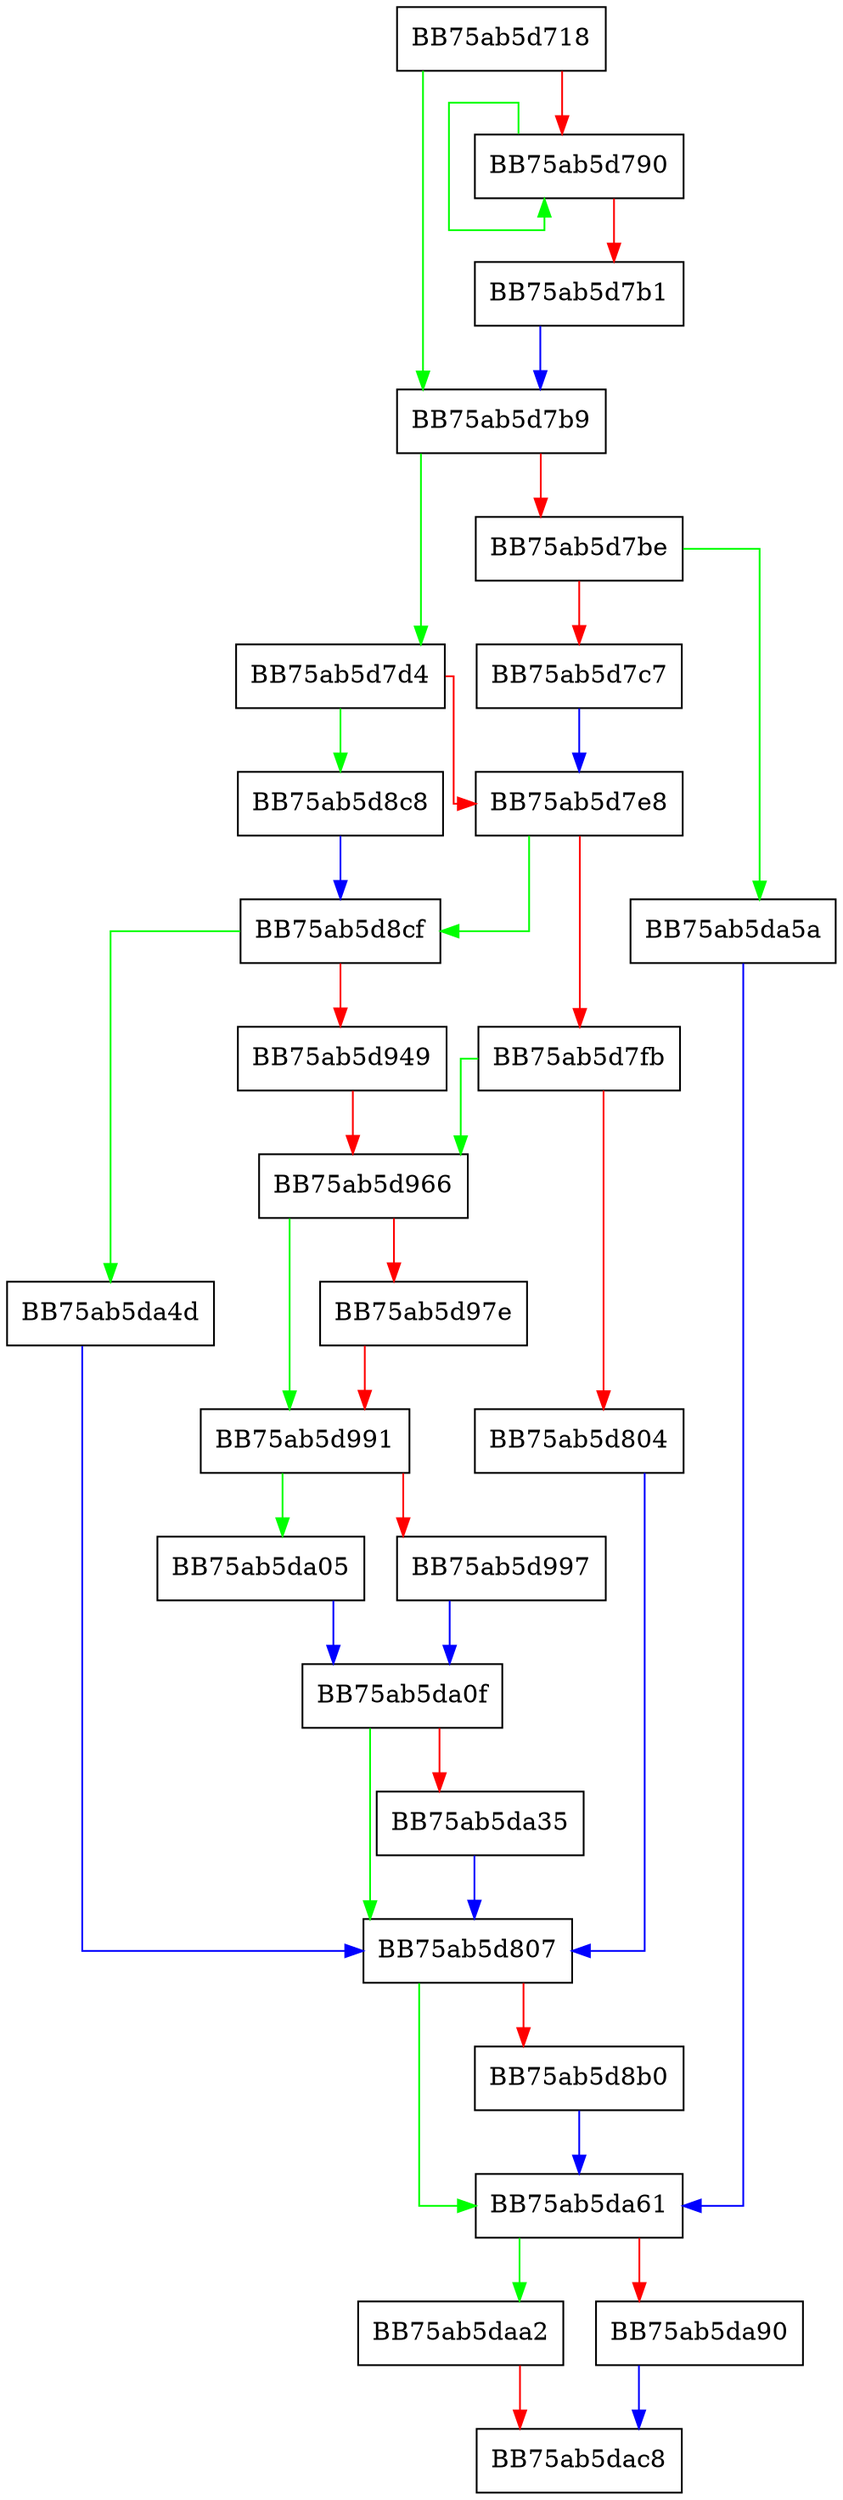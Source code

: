digraph windowCodeDefaultStep {
  node [shape="box"];
  graph [splines=ortho];
  BB75ab5d718 -> BB75ab5d7b9 [color="green"];
  BB75ab5d718 -> BB75ab5d790 [color="red"];
  BB75ab5d790 -> BB75ab5d790 [color="green"];
  BB75ab5d790 -> BB75ab5d7b1 [color="red"];
  BB75ab5d7b1 -> BB75ab5d7b9 [color="blue"];
  BB75ab5d7b9 -> BB75ab5d7d4 [color="green"];
  BB75ab5d7b9 -> BB75ab5d7be [color="red"];
  BB75ab5d7be -> BB75ab5da5a [color="green"];
  BB75ab5d7be -> BB75ab5d7c7 [color="red"];
  BB75ab5d7c7 -> BB75ab5d7e8 [color="blue"];
  BB75ab5d7d4 -> BB75ab5d8c8 [color="green"];
  BB75ab5d7d4 -> BB75ab5d7e8 [color="red"];
  BB75ab5d7e8 -> BB75ab5d8cf [color="green"];
  BB75ab5d7e8 -> BB75ab5d7fb [color="red"];
  BB75ab5d7fb -> BB75ab5d966 [color="green"];
  BB75ab5d7fb -> BB75ab5d804 [color="red"];
  BB75ab5d804 -> BB75ab5d807 [color="blue"];
  BB75ab5d807 -> BB75ab5da61 [color="green"];
  BB75ab5d807 -> BB75ab5d8b0 [color="red"];
  BB75ab5d8b0 -> BB75ab5da61 [color="blue"];
  BB75ab5d8c8 -> BB75ab5d8cf [color="blue"];
  BB75ab5d8cf -> BB75ab5da4d [color="green"];
  BB75ab5d8cf -> BB75ab5d949 [color="red"];
  BB75ab5d949 -> BB75ab5d966 [color="red"];
  BB75ab5d966 -> BB75ab5d991 [color="green"];
  BB75ab5d966 -> BB75ab5d97e [color="red"];
  BB75ab5d97e -> BB75ab5d991 [color="red"];
  BB75ab5d991 -> BB75ab5da05 [color="green"];
  BB75ab5d991 -> BB75ab5d997 [color="red"];
  BB75ab5d997 -> BB75ab5da0f [color="blue"];
  BB75ab5da05 -> BB75ab5da0f [color="blue"];
  BB75ab5da0f -> BB75ab5d807 [color="green"];
  BB75ab5da0f -> BB75ab5da35 [color="red"];
  BB75ab5da35 -> BB75ab5d807 [color="blue"];
  BB75ab5da4d -> BB75ab5d807 [color="blue"];
  BB75ab5da5a -> BB75ab5da61 [color="blue"];
  BB75ab5da61 -> BB75ab5daa2 [color="green"];
  BB75ab5da61 -> BB75ab5da90 [color="red"];
  BB75ab5da90 -> BB75ab5dac8 [color="blue"];
  BB75ab5daa2 -> BB75ab5dac8 [color="red"];
}